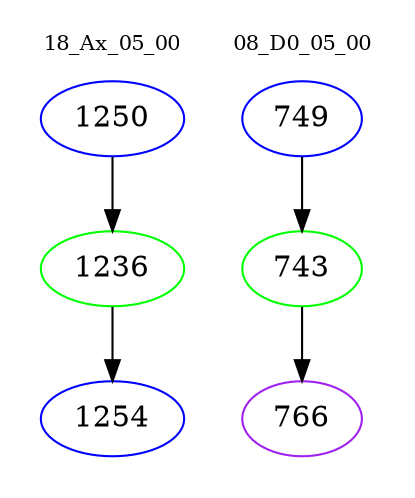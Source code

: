 digraph{
subgraph cluster_0 {
color = white
label = "18_Ax_05_00";
fontsize=10;
T0_1250 [label="1250", color="blue"]
T0_1250 -> T0_1236 [color="black"]
T0_1236 [label="1236", color="green"]
T0_1236 -> T0_1254 [color="black"]
T0_1254 [label="1254", color="blue"]
}
subgraph cluster_1 {
color = white
label = "08_D0_05_00";
fontsize=10;
T1_749 [label="749", color="blue"]
T1_749 -> T1_743 [color="black"]
T1_743 [label="743", color="green"]
T1_743 -> T1_766 [color="black"]
T1_766 [label="766", color="purple"]
}
}
